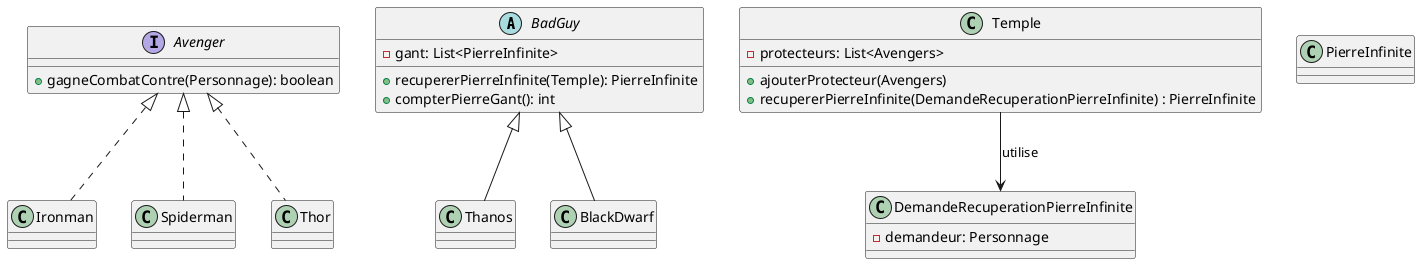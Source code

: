@startuml ChainOfResponsability

abstract BadGuy {
    - gant: List<PierreInfinite>
    + recupererPierreInfinite(Temple): PierreInfinite
    + compterPierreGant(): int
}

class Thanos

class BlackDwarf

BlackDwarf -up-|> BadGuy
Thanos -up-|> BadGuy

class Temple {
    - protecteurs: List<Avengers>
    + ajouterProtecteur(Avengers)
    + recupererPierreInfinite(DemandeRecuperationPierreInfinite) : PierreInfinite
}

class DemandeRecuperationPierreInfinite {
    - demandeur: Personnage
}

Temple -down-> DemandeRecuperationPierreInfinite : utilise 

class PierreInfinite

interface Avenger {
    + gagneCombatContre(Personnage): boolean
}

Ironman .up.|> Avenger
Spiderman .up.|> Avenger
Thor .up.|> Avenger

@enduml